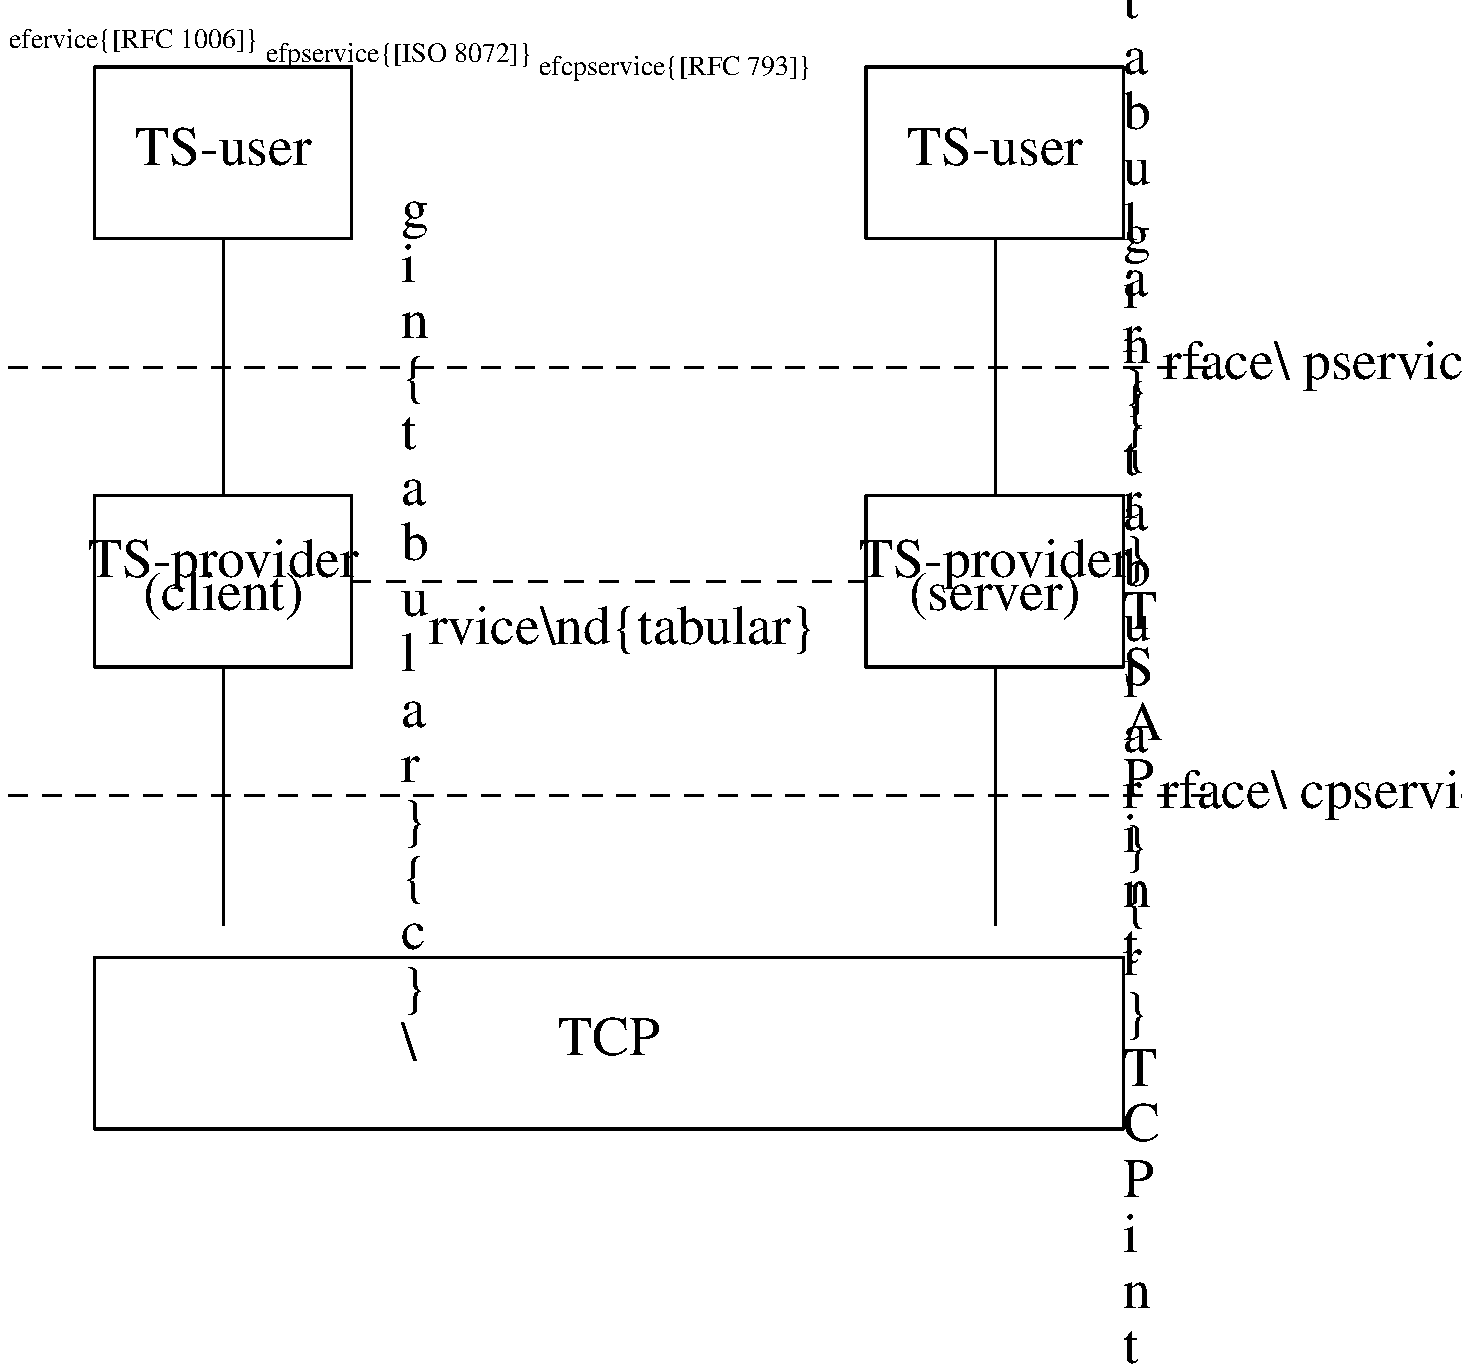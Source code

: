 \def\mservice{[RFC 1006]}
\def\tpservice{[ISO 8072]}
\def\tcpservice{[RFC 793]}
.PS 6i
.ps 20
lineht	=	3*lineht/2
## figure E-14/H-5
B1:	box "TS-user"
	line down from B1.s
B3:	box "TS-provider" "(client)"
	line down from B3.s
B5:	box invis
##
B2:	box "TS-user" with .w at (B1.e.x+3*linewid, B1.e.y)
	line down from B2.s
B4:	box "TS-provider" "(server)"
	line down from B4.s
B6:	box invis
##
	line dashed from (B1.w.x-linewid/2, (B1.s.y+B3.n.y)/2) \
		    to	 (B2.e.x+linewid/2, (B2.s.y+B4.n.y)/2)
	move to (B2.e.x, (B2.s.y+B4.n.y)/2) \
	    "\begin{tabular}{r}TSAP interface\\ \tpservice\end{tabular}" ljust
##
	line dashed from (B3.w.x-linewid/2, (B3.s.y+B5.n.y)/2) \
		    to	 (B4.e.x+linewid/2, (B4.s.y+B6.n.y)/2)
	move to (B4.e.x, (B4.s.y+B6.n.y)/2) \
	    "\begin{tabular}{r}TCP interface\\ \tcpservice\end{tabular}" ljust
##
	line from B3.e to B4.w dashed \
	    "\begin{tabular}{c} TSCP\end{tabular}" \
	    "\begin{tabular}{c}\ \\ \mservice\end{tabular}"
##
B7:	box "TCP" with .nw at B5.nw width (B6.ne.x-B5.nw.x)
##
.PE
